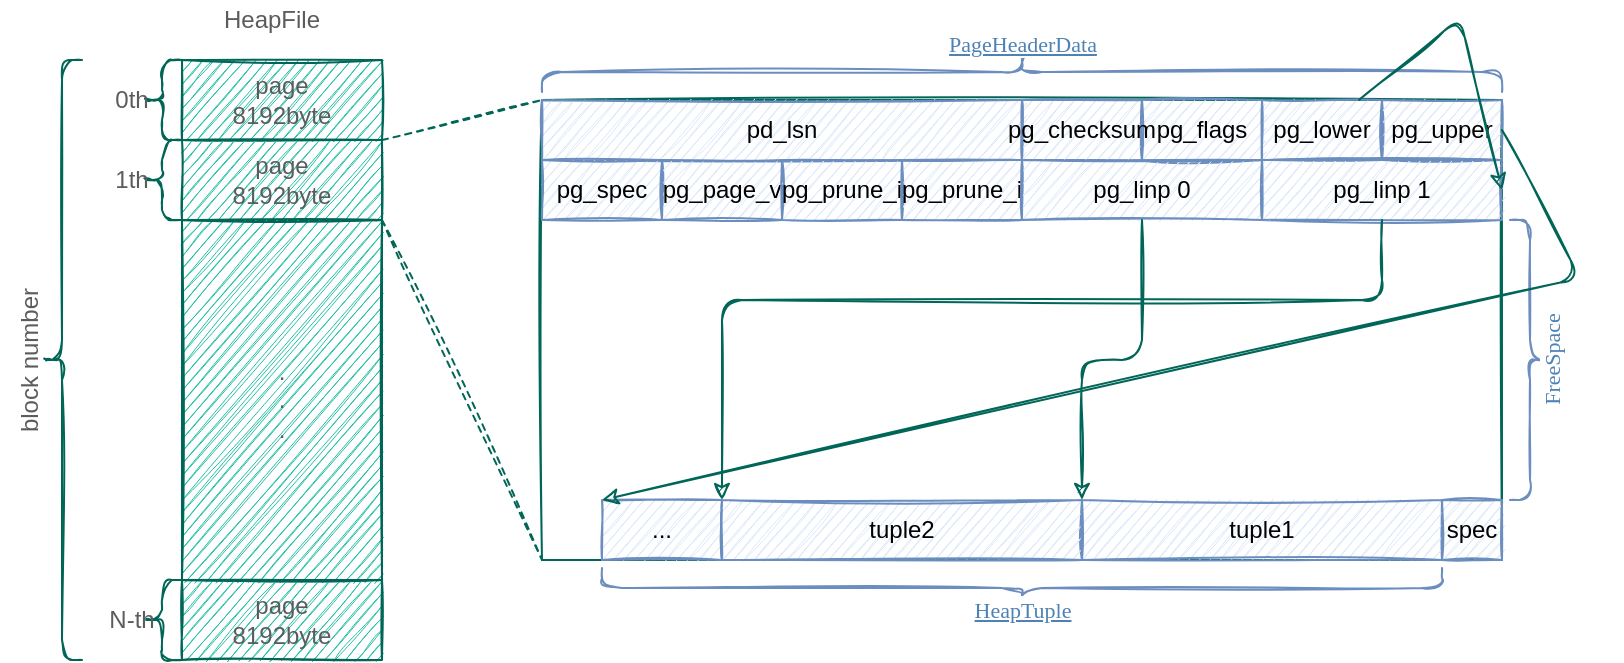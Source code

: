 <mxfile version="20.1.1" type="device"><diagram id="dqZssCKXNbCzxsxmnJFw" name="Page-1"><mxGraphModel dx="946" dy="564" grid="1" gridSize="10" guides="1" tooltips="1" connect="1" arrows="1" fold="1" page="1" pageScale="1" pageWidth="827" pageHeight="1169" math="0" shadow="0"><root><mxCell id="0"/><mxCell id="1" parent="0"/><mxCell id="nkpVrWMdTmOLV-rvqFzR-8" value="" style="group;fontColor=#5C5C5C;sketch=1;" parent="1" vertex="1" connectable="0"><mxGeometry x="51" y="31" width="140" height="40" as="geometry"/></mxCell><mxCell id="nkpVrWMdTmOLV-rvqFzR-2" value="page &lt;br&gt;8192byte" style="rounded=0;whiteSpace=wrap;html=1;fillColor=#21C0A5;sketch=1;strokeColor=#006658;fontColor=#5C5C5C;" parent="nkpVrWMdTmOLV-rvqFzR-8" vertex="1"><mxGeometry x="40" width="100" height="40" as="geometry"/></mxCell><mxCell id="nkpVrWMdTmOLV-rvqFzR-5" value="" style="shape=curlyBracket;whiteSpace=wrap;html=1;rounded=1;sketch=1;fontColor=#5C5C5C;strokeColor=#006658;fillColor=#21C0A5;size=0.5;" parent="nkpVrWMdTmOLV-rvqFzR-8" vertex="1"><mxGeometry x="20" width="20" height="40" as="geometry"/></mxCell><mxCell id="nkpVrWMdTmOLV-rvqFzR-7" value="0th" style="text;html=1;strokeColor=none;fillColor=none;align=center;verticalAlign=middle;whiteSpace=wrap;rounded=0;sketch=1;fontColor=#5C5C5C;" parent="nkpVrWMdTmOLV-rvqFzR-8" vertex="1"><mxGeometry y="10" width="30" height="20" as="geometry"/></mxCell><mxCell id="nkpVrWMdTmOLV-rvqFzR-9" value="" style="group;fontColor=#5C5C5C;sketch=1;" parent="1" vertex="1" connectable="0"><mxGeometry x="51" y="71" width="140" height="40" as="geometry"/></mxCell><mxCell id="nkpVrWMdTmOLV-rvqFzR-10" value="page &lt;br&gt;8192byte" style="rounded=0;whiteSpace=wrap;html=1;fillColor=#21C0A5;sketch=1;strokeColor=#006658;fontColor=#5C5C5C;" parent="nkpVrWMdTmOLV-rvqFzR-9" vertex="1"><mxGeometry x="40" width="100" height="40" as="geometry"/></mxCell><mxCell id="nkpVrWMdTmOLV-rvqFzR-11" value="" style="shape=curlyBracket;whiteSpace=wrap;html=1;rounded=1;sketch=1;fontColor=#5C5C5C;strokeColor=#006658;fillColor=#21C0A5;size=0.5;" parent="nkpVrWMdTmOLV-rvqFzR-9" vertex="1"><mxGeometry x="20" width="20" height="40" as="geometry"/></mxCell><mxCell id="nkpVrWMdTmOLV-rvqFzR-12" value="1th" style="text;html=1;strokeColor=none;fillColor=none;align=center;verticalAlign=middle;whiteSpace=wrap;rounded=0;sketch=1;fontColor=#5C5C5C;" parent="nkpVrWMdTmOLV-rvqFzR-9" vertex="1"><mxGeometry y="10" width="30" height="20" as="geometry"/></mxCell><mxCell id="nkpVrWMdTmOLV-rvqFzR-14" value=".&lt;br&gt;.&lt;br&gt;." style="rounded=0;whiteSpace=wrap;html=1;fillColor=#21C0A5;sketch=1;strokeColor=#006658;fontColor=#5C5C5C;" parent="1" vertex="1"><mxGeometry x="91" y="111" width="100" height="180" as="geometry"/></mxCell><mxCell id="nkpVrWMdTmOLV-rvqFzR-17" value="" style="group;fontColor=#5C5C5C;sketch=1;" parent="1" vertex="1" connectable="0"><mxGeometry x="51" y="291" width="140" height="40" as="geometry"/></mxCell><mxCell id="nkpVrWMdTmOLV-rvqFzR-18" value="page &lt;br&gt;8192byte" style="rounded=0;whiteSpace=wrap;html=1;fillColor=#21C0A5;sketch=1;strokeColor=#006658;fontColor=#5C5C5C;" parent="nkpVrWMdTmOLV-rvqFzR-17" vertex="1"><mxGeometry x="40" width="100" height="40" as="geometry"/></mxCell><mxCell id="nkpVrWMdTmOLV-rvqFzR-19" value="" style="shape=curlyBracket;whiteSpace=wrap;html=1;rounded=1;sketch=1;fontColor=#5C5C5C;strokeColor=#006658;fillColor=#21C0A5;size=0.5;" parent="nkpVrWMdTmOLV-rvqFzR-17" vertex="1"><mxGeometry x="20" width="20" height="40" as="geometry"/></mxCell><mxCell id="nkpVrWMdTmOLV-rvqFzR-20" value="N-th" style="text;html=1;strokeColor=none;fillColor=none;align=center;verticalAlign=middle;whiteSpace=wrap;rounded=0;sketch=1;fontColor=#5C5C5C;" parent="nkpVrWMdTmOLV-rvqFzR-17" vertex="1"><mxGeometry y="10" width="30" height="20" as="geometry"/></mxCell><mxCell id="nkpVrWMdTmOLV-rvqFzR-21" value="" style="rounded=0;whiteSpace=wrap;html=1;sketch=1;fillColor=none;strokeColor=#006658;fontColor=#5C5C5C;" parent="1" vertex="1"><mxGeometry x="271" y="51" width="480" height="230" as="geometry"/></mxCell><mxCell id="SlJaRtp2DB7o2diu3yvD-6" value="" style="group;sketch=1;" vertex="1" connectable="0" parent="1"><mxGeometry x="271" y="51" width="480" height="30" as="geometry"/></mxCell><mxCell id="SlJaRtp2DB7o2diu3yvD-1" value="pd_lsn" style="rounded=0;whiteSpace=wrap;html=1;fillColor=#dae8fc;strokeColor=#6c8ebf;sketch=1;" vertex="1" parent="SlJaRtp2DB7o2diu3yvD-6"><mxGeometry width="240" height="30" as="geometry"/></mxCell><mxCell id="SlJaRtp2DB7o2diu3yvD-3" value="pg_flags" style="rounded=0;whiteSpace=wrap;html=1;fillColor=#dae8fc;strokeColor=#6c8ebf;sketch=1;" vertex="1" parent="SlJaRtp2DB7o2diu3yvD-6"><mxGeometry x="300" width="60" height="30" as="geometry"/></mxCell><mxCell id="SlJaRtp2DB7o2diu3yvD-2" value="pg_checksum" style="rounded=0;whiteSpace=wrap;html=1;fillColor=#dae8fc;strokeColor=#6c8ebf;sketch=1;" vertex="1" parent="SlJaRtp2DB7o2diu3yvD-6"><mxGeometry x="240" width="60" height="30" as="geometry"/></mxCell><mxCell id="SlJaRtp2DB7o2diu3yvD-4" value="pg_lower" style="rounded=0;whiteSpace=wrap;html=1;fillColor=#dae8fc;strokeColor=#6c8ebf;sketch=1;" vertex="1" parent="SlJaRtp2DB7o2diu3yvD-6"><mxGeometry x="360" width="60" height="30" as="geometry"/></mxCell><mxCell id="SlJaRtp2DB7o2diu3yvD-5" value="pg_upper" style="rounded=0;whiteSpace=wrap;html=1;fillColor=#dae8fc;strokeColor=#6c8ebf;sketch=1;" vertex="1" parent="SlJaRtp2DB7o2diu3yvD-6"><mxGeometry x="420" width="60" height="30" as="geometry"/></mxCell><mxCell id="SlJaRtp2DB7o2diu3yvD-21" value="" style="group;sketch=1;" vertex="1" connectable="0" parent="1"><mxGeometry x="271" y="81" width="480" height="30" as="geometry"/></mxCell><mxCell id="SlJaRtp2DB7o2diu3yvD-11" value="pg_spec" style="rounded=0;whiteSpace=wrap;html=1;fillColor=#dae8fc;strokeColor=#6c8ebf;sketch=1;" vertex="1" parent="SlJaRtp2DB7o2diu3yvD-21"><mxGeometry width="60" height="30" as="geometry"/></mxCell><mxCell id="SlJaRtp2DB7o2diu3yvD-14" value="pg_page_v" style="rounded=0;whiteSpace=wrap;html=1;fillColor=#dae8fc;strokeColor=#6c8ebf;sketch=1;" vertex="1" parent="SlJaRtp2DB7o2diu3yvD-21"><mxGeometry x="60" width="60" height="30" as="geometry"/></mxCell><mxCell id="SlJaRtp2DB7o2diu3yvD-15" value="pg_prune_i" style="rounded=0;whiteSpace=wrap;html=1;fillColor=#dae8fc;strokeColor=#6c8ebf;sketch=1;" vertex="1" parent="SlJaRtp2DB7o2diu3yvD-21"><mxGeometry x="120" width="60" height="30" as="geometry"/></mxCell><mxCell id="SlJaRtp2DB7o2diu3yvD-16" value="pg_prune_i" style="rounded=0;whiteSpace=wrap;html=1;fillColor=#dae8fc;strokeColor=#6c8ebf;sketch=1;" vertex="1" parent="SlJaRtp2DB7o2diu3yvD-21"><mxGeometry x="180" width="60" height="30" as="geometry"/></mxCell><mxCell id="SlJaRtp2DB7o2diu3yvD-17" value="pg_linp 0" style="rounded=0;whiteSpace=wrap;html=1;fillColor=#dae8fc;strokeColor=#6c8ebf;sketch=1;" vertex="1" parent="SlJaRtp2DB7o2diu3yvD-21"><mxGeometry x="240" width="120" height="30" as="geometry"/></mxCell><mxCell id="SlJaRtp2DB7o2diu3yvD-20" value="pg_linp 1" style="rounded=0;whiteSpace=wrap;html=1;fillColor=#dae8fc;strokeColor=#6c8ebf;sketch=1;" vertex="1" parent="SlJaRtp2DB7o2diu3yvD-21"><mxGeometry x="360" width="120" height="30" as="geometry"/></mxCell><mxCell id="SlJaRtp2DB7o2diu3yvD-25" value="spec" style="rounded=0;whiteSpace=wrap;html=1;fillColor=#dae8fc;strokeColor=#6c8ebf;sketch=1;" vertex="1" parent="1"><mxGeometry x="721" y="251" width="30" height="30" as="geometry"/></mxCell><mxCell id="SlJaRtp2DB7o2diu3yvD-26" value="tuple1" style="rounded=0;whiteSpace=wrap;html=1;fillColor=#dae8fc;strokeColor=#6c8ebf;sketch=1;" vertex="1" parent="1"><mxGeometry x="541" y="251" width="180" height="30" as="geometry"/></mxCell><mxCell id="SlJaRtp2DB7o2diu3yvD-27" value="tuple2" style="rounded=0;whiteSpace=wrap;html=1;fillColor=#dae8fc;strokeColor=#6c8ebf;sketch=1;" vertex="1" parent="1"><mxGeometry x="361" y="251" width="180" height="30" as="geometry"/></mxCell><mxCell id="SlJaRtp2DB7o2diu3yvD-28" value="..." style="rounded=0;whiteSpace=wrap;html=1;fillColor=#dae8fc;strokeColor=#6c8ebf;sketch=1;" vertex="1" parent="1"><mxGeometry x="301" y="251" width="60" height="30" as="geometry"/></mxCell><mxCell id="SlJaRtp2DB7o2diu3yvD-31" style="edgeStyle=orthogonalEdgeStyle;curved=0;rounded=1;sketch=1;orthogonalLoop=1;jettySize=auto;html=1;entryX=0;entryY=0;entryDx=0;entryDy=0;fontColor=#5C5C5C;strokeColor=#006658;fillColor=#21C0A5;" edge="1" parent="1" source="SlJaRtp2DB7o2diu3yvD-17" target="SlJaRtp2DB7o2diu3yvD-26"><mxGeometry relative="1" as="geometry"/></mxCell><mxCell id="SlJaRtp2DB7o2diu3yvD-32" style="edgeStyle=orthogonalEdgeStyle;curved=0;rounded=1;sketch=1;orthogonalLoop=1;jettySize=auto;html=1;entryX=0;entryY=0;entryDx=0;entryDy=0;fontColor=#5C5C5C;strokeColor=#006658;fillColor=#21C0A5;" edge="1" parent="1" source="SlJaRtp2DB7o2diu3yvD-20" target="SlJaRtp2DB7o2diu3yvD-27"><mxGeometry relative="1" as="geometry"><Array as="points"><mxPoint x="691" y="151"/><mxPoint x="361" y="151"/></Array></mxGeometry></mxCell><mxCell id="SlJaRtp2DB7o2diu3yvD-33" value="" style="endArrow=none;dashed=1;html=1;rounded=1;sketch=1;fontColor=#5C5C5C;strokeColor=#006658;fillColor=#21C0A5;curved=0;exitX=1;exitY=0;exitDx=0;exitDy=0;entryX=0;entryY=0;entryDx=0;entryDy=0;" edge="1" parent="1" source="nkpVrWMdTmOLV-rvqFzR-10" target="SlJaRtp2DB7o2diu3yvD-1"><mxGeometry width="50" height="50" relative="1" as="geometry"><mxPoint x="401" y="271" as="sourcePoint"/><mxPoint x="451" y="221" as="targetPoint"/></mxGeometry></mxCell><mxCell id="SlJaRtp2DB7o2diu3yvD-34" value="" style="endArrow=none;dashed=1;html=1;rounded=1;sketch=1;fontColor=#5C5C5C;strokeColor=#006658;fillColor=#21C0A5;curved=0;exitX=1;exitY=0;exitDx=0;exitDy=0;entryX=0;entryY=1;entryDx=0;entryDy=0;" edge="1" parent="1" source="nkpVrWMdTmOLV-rvqFzR-14" target="nkpVrWMdTmOLV-rvqFzR-21"><mxGeometry width="50" height="50" relative="1" as="geometry"><mxPoint x="401" y="271" as="sourcePoint"/><mxPoint x="451" y="221" as="targetPoint"/></mxGeometry></mxCell><mxCell id="SlJaRtp2DB7o2diu3yvD-35" value="" style="shape=curlyBracket;whiteSpace=wrap;html=1;rounded=1;flipH=1;sketch=1;strokeColor=#6c8ebf;fillColor=#dae8fc;rotation=-90;" vertex="1" parent="1"><mxGeometry x="501" y="-203" width="20" height="480" as="geometry"/></mxCell><mxCell id="SlJaRtp2DB7o2diu3yvD-37" value="&lt;a style=&quot;border: 0px solid rgb(204, 204, 204); cursor: pointer; color: rgb(79, 130, 180); -webkit-tap-highlight-color: rgb(21, 98, 142); font-family: &amp;quot;Bookman Old Style&amp;quot;, &amp;quot;Times New Roman&amp;quot;, Times, serif; text-align: left; background-color: rgb(255, 255, 255);&quot; id=&quot;category_PageHeaderData&quot;&gt;&lt;font style=&quot;font-size: 11px;&quot;&gt;PageHeaderData&lt;/font&gt;&lt;/a&gt;" style="text;html=1;align=center;verticalAlign=middle;resizable=0;points=[];autosize=1;strokeColor=none;fillColor=none;fontColor=#5C5C5C;sketch=1;" vertex="1" parent="1"><mxGeometry x="461" y="8" width="100" height="30" as="geometry"/></mxCell><mxCell id="SlJaRtp2DB7o2diu3yvD-39" value="" style="shape=curlyBracket;whiteSpace=wrap;html=1;rounded=1;flipH=1;sketch=1;strokeColor=#6c8ebf;fillColor=#dae8fc;rotation=90;" vertex="1" parent="1"><mxGeometry x="501" y="85" width="20" height="420" as="geometry"/></mxCell><mxCell id="SlJaRtp2DB7o2diu3yvD-40" value="&lt;a style=&quot;border: 0px solid rgb(204, 204, 204); cursor: pointer; color: rgb(79, 130, 180); -webkit-tap-highlight-color: rgb(21, 98, 142); font-family: &amp;quot;Bookman Old Style&amp;quot;, &amp;quot;Times New Roman&amp;quot;, Times, serif; text-align: left; background-color: rgb(255, 255, 255);&quot; id=&quot;category_PageHeaderData&quot;&gt;&lt;font style=&quot;font-size: 11px;&quot;&gt;HeapTuple&lt;/font&gt;&lt;/a&gt;" style="text;html=1;align=center;verticalAlign=middle;resizable=0;points=[];autosize=1;strokeColor=none;fillColor=none;fontColor=#5C5C5C;sketch=1;" vertex="1" parent="1"><mxGeometry x="471" y="291" width="80" height="30" as="geometry"/></mxCell><mxCell id="SlJaRtp2DB7o2diu3yvD-41" value="" style="shape=curlyBracket;whiteSpace=wrap;html=1;rounded=1;flipH=1;sketch=1;strokeColor=#6c8ebf;fillColor=#dae8fc;rotation=0;" vertex="1" parent="1"><mxGeometry x="755" y="111" width="20" height="140" as="geometry"/></mxCell><mxCell id="SlJaRtp2DB7o2diu3yvD-42" value="&lt;div style=&quot;text-align: left;&quot;&gt;&lt;font face=&quot;Bookman Old Style, Times New Roman, Times, serif&quot; color=&quot;#4f82b4&quot;&gt;&lt;span style=&quot;font-size: 11px; background-color: rgb(255, 255, 255);&quot;&gt;FreeSpace&lt;/span&gt;&lt;/font&gt;&lt;/div&gt;" style="text;html=1;align=center;verticalAlign=middle;resizable=0;points=[];autosize=1;strokeColor=none;fillColor=none;fontColor=#5C5C5C;sketch=1;horizontal=0;" vertex="1" parent="1"><mxGeometry x="741" y="166" width="70" height="30" as="geometry"/></mxCell><mxCell id="SlJaRtp2DB7o2diu3yvD-48" value="HeapFile" style="text;html=1;strokeColor=none;fillColor=none;align=center;verticalAlign=middle;whiteSpace=wrap;rounded=0;sketch=1;fontColor=#5C5C5C;" vertex="1" parent="1"><mxGeometry x="121" y="1" width="30" height="20" as="geometry"/></mxCell><mxCell id="SlJaRtp2DB7o2diu3yvD-51" value="" style="shape=curlyBracket;whiteSpace=wrap;html=1;rounded=1;sketch=1;fontColor=#5C5C5C;strokeColor=#006658;fillColor=#21C0A5;size=0.5;" vertex="1" parent="1"><mxGeometry x="21" y="31" width="20" height="300" as="geometry"/></mxCell><mxCell id="SlJaRtp2DB7o2diu3yvD-52" value="block number" style="text;html=1;strokeColor=none;fillColor=none;align=center;verticalAlign=middle;whiteSpace=wrap;rounded=0;sketch=1;fontColor=#5C5C5C;horizontal=0;" vertex="1" parent="1"><mxGeometry y="136" width="30" height="90" as="geometry"/></mxCell><mxCell id="SlJaRtp2DB7o2diu3yvD-54" value="" style="endArrow=classic;html=1;rounded=1;sketch=1;fontSize=11;fontColor=#5C5C5C;strokeColor=#006658;fillColor=#21C0A5;curved=0;entryX=1;entryY=0.5;entryDx=0;entryDy=0;" edge="1" parent="1" source="SlJaRtp2DB7o2diu3yvD-4" target="SlJaRtp2DB7o2diu3yvD-20"><mxGeometry width="50" height="50" relative="1" as="geometry"><mxPoint x="370" y="430" as="sourcePoint"/><mxPoint x="420" y="380" as="targetPoint"/><Array as="points"><mxPoint x="730" y="10"/></Array></mxGeometry></mxCell><mxCell id="SlJaRtp2DB7o2diu3yvD-55" value="" style="endArrow=classic;html=1;rounded=1;sketch=1;fontSize=11;fontColor=#5C5C5C;strokeColor=#006658;fillColor=#21C0A5;curved=0;exitX=1;exitY=0.5;exitDx=0;exitDy=0;entryX=0;entryY=0;entryDx=0;entryDy=0;" edge="1" parent="1" source="SlJaRtp2DB7o2diu3yvD-5" target="SlJaRtp2DB7o2diu3yvD-28"><mxGeometry width="50" height="50" relative="1" as="geometry"><mxPoint x="380" y="300" as="sourcePoint"/><mxPoint x="430" y="250" as="targetPoint"/><Array as="points"><mxPoint x="790" y="140"/></Array></mxGeometry></mxCell></root></mxGraphModel></diagram></mxfile>